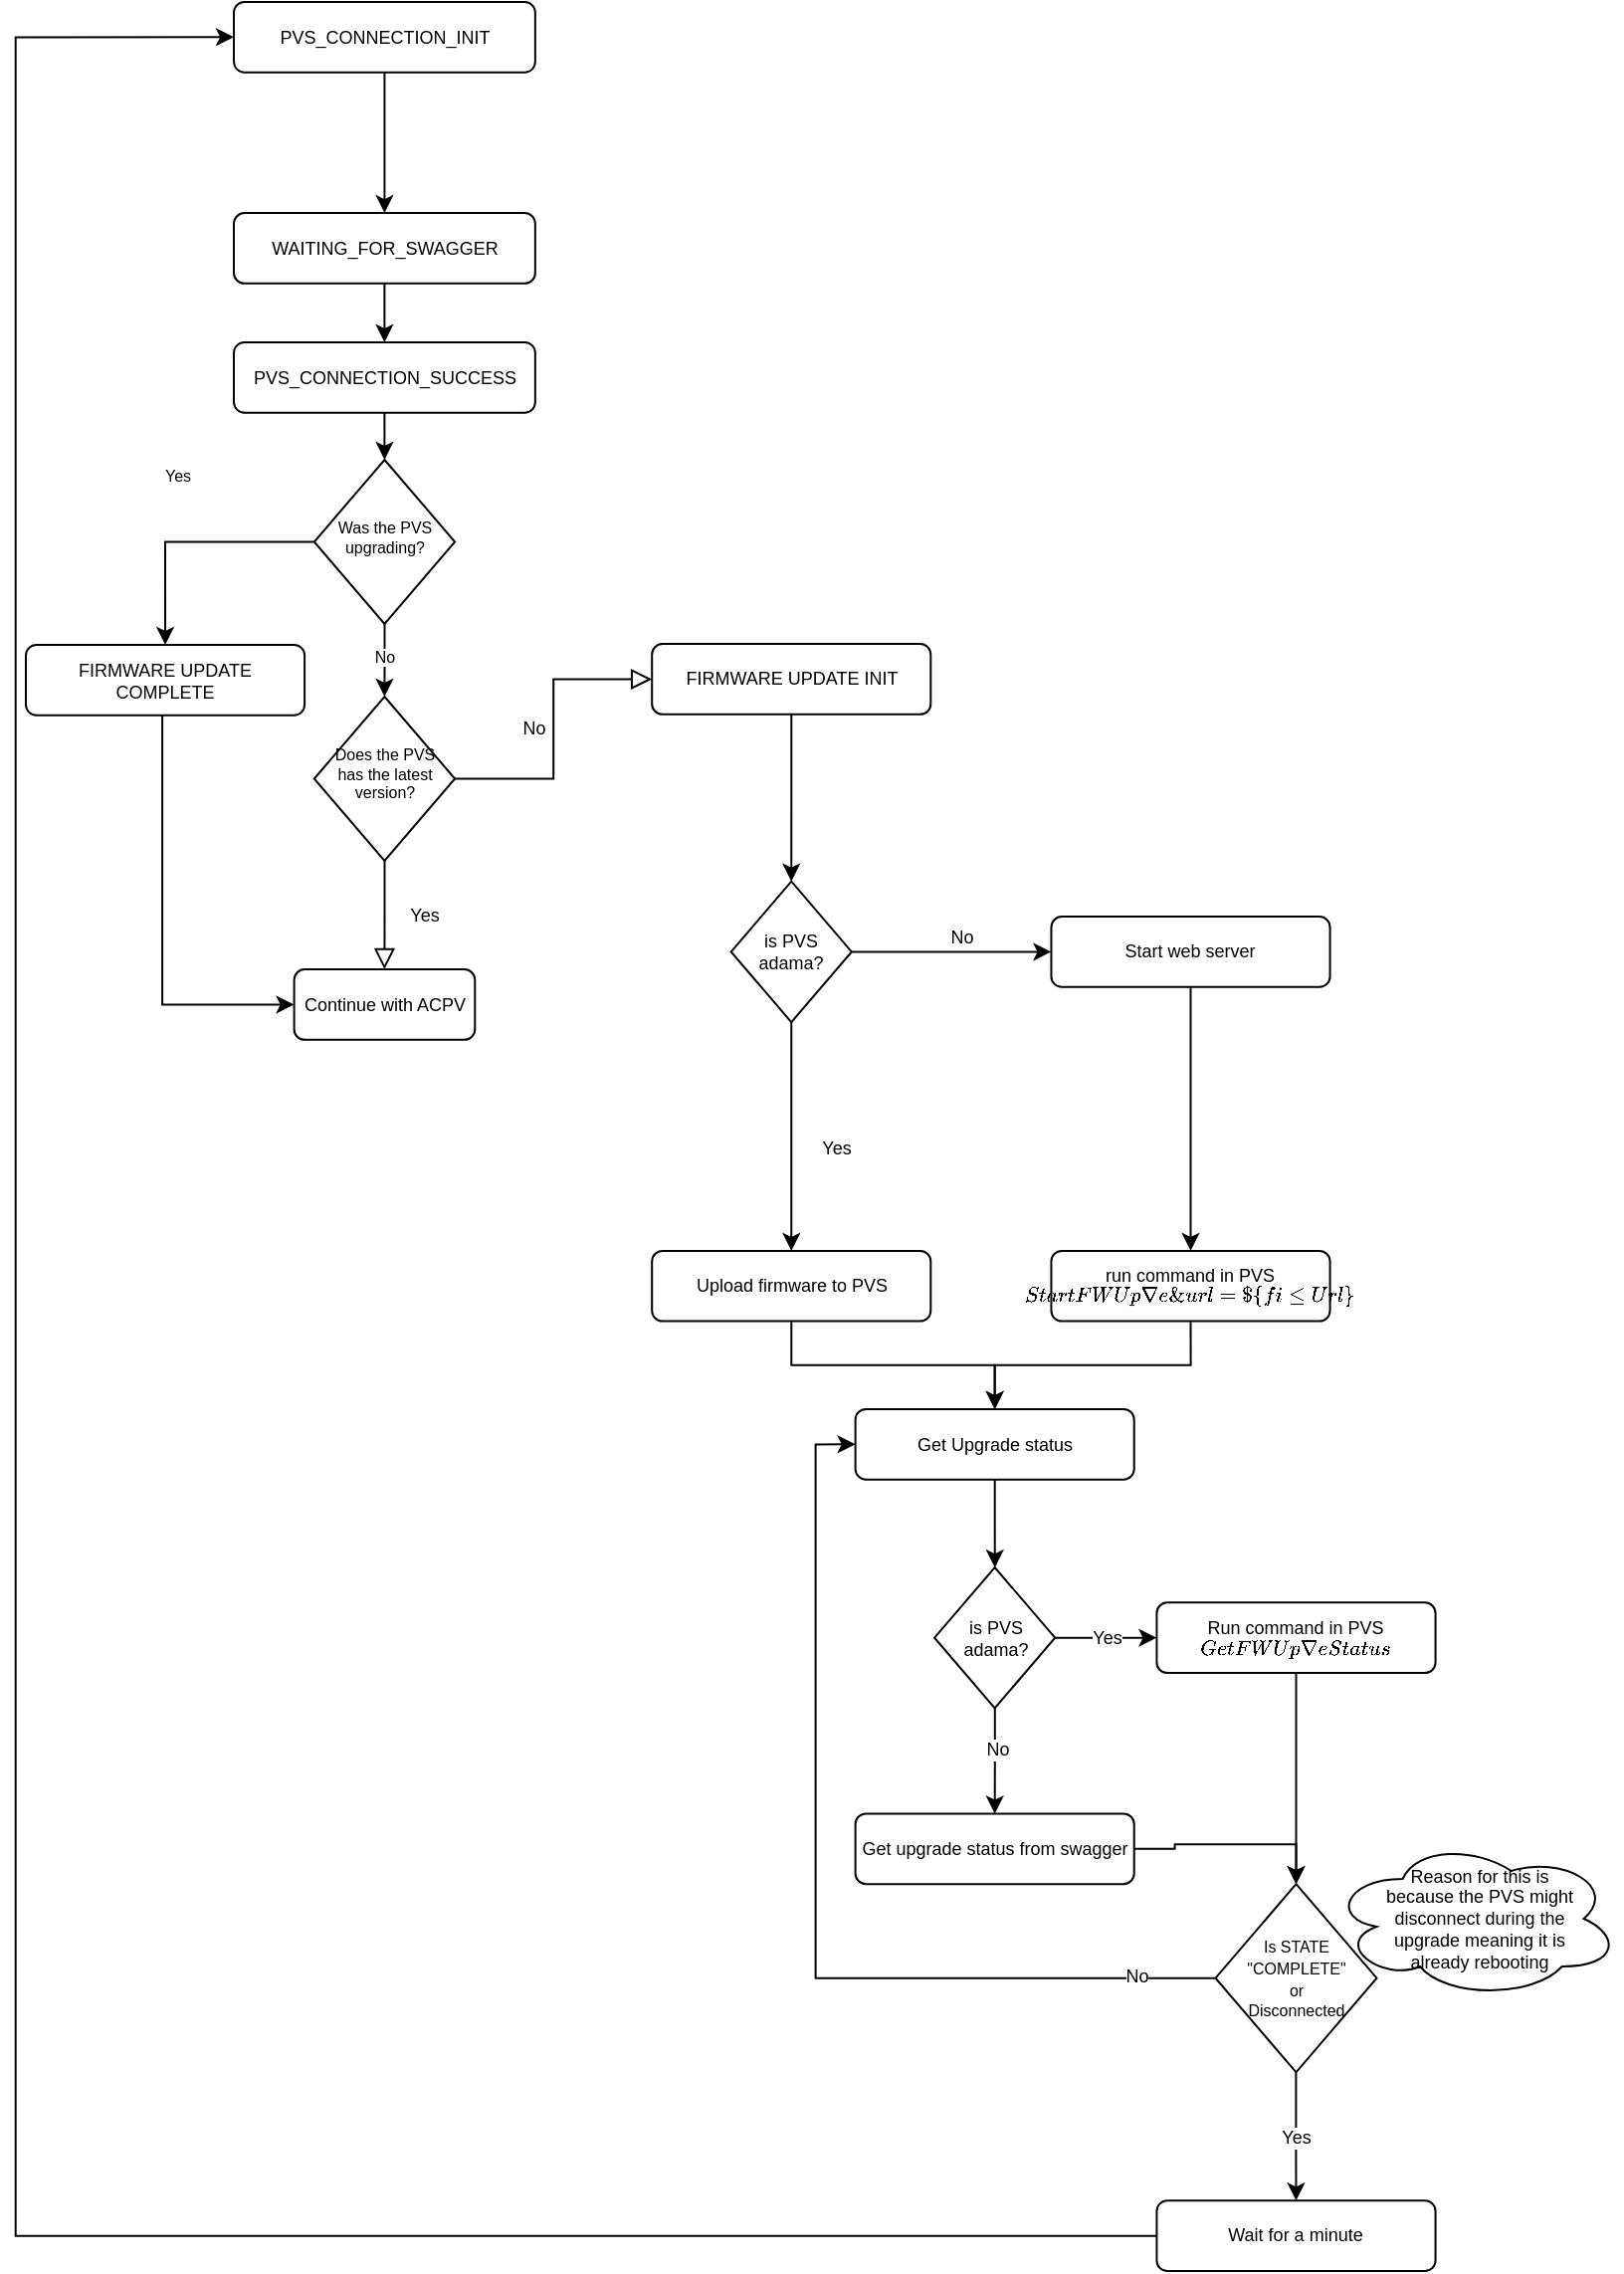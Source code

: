 <mxfile version="13.1.1" type="device"><diagram id="C5RBs43oDa-KdzZeNtuy" name="Page-1"><mxGraphModel dx="1387" dy="1227" grid="0" gridSize="10" guides="1" tooltips="1" connect="1" arrows="1" fold="1" page="1" pageScale="1" pageWidth="827" pageHeight="1169" math="0" shadow="0"><root><mxCell id="WIyWlLk6GJQsqaUBKTNV-0"/><mxCell id="WIyWlLk6GJQsqaUBKTNV-1" parent="WIyWlLk6GJQsqaUBKTNV-0"/><mxCell id="99_zF2-riS0TfscCpnE3-95" value="" style="group;fontSize=10;" vertex="1" connectable="0" parent="WIyWlLk6GJQsqaUBKTNV-1"><mxGeometry x="26" y="7" width="801" height="1140" as="geometry"/></mxCell><mxCell id="99_zF2-riS0TfscCpnE3-39" value="" style="group" vertex="1" connectable="0" parent="99_zF2-riS0TfscCpnE3-95"><mxGeometry x="104.513" width="603.768" height="1140" as="geometry"/></mxCell><mxCell id="WIyWlLk6GJQsqaUBKTNV-3" value="PVS_CONNECTION_INIT" style="rounded=1;whiteSpace=wrap;html=1;fontSize=9;glass=0;strokeWidth=1;shadow=0;" parent="99_zF2-riS0TfscCpnE3-39" vertex="1"><mxGeometry width="151.415" height="35.349" as="geometry"/></mxCell><mxCell id="WIyWlLk6GJQsqaUBKTNV-6" value="Does the PVS has the latest version?" style="rhombus;whiteSpace=wrap;html=1;shadow=0;fontFamily=Helvetica;fontSize=8;align=center;strokeWidth=1;spacing=6;spacingTop=-4;" parent="99_zF2-riS0TfscCpnE3-39" vertex="1"><mxGeometry x="40.367" y="349" width="70.685" height="82.51" as="geometry"/></mxCell><mxCell id="WIyWlLk6GJQsqaUBKTNV-7" value="FIRMWARE UPDATE INIT" style="rounded=1;whiteSpace=wrap;html=1;fontSize=9;glass=0;strokeWidth=1;shadow=0;" parent="99_zF2-riS0TfscCpnE3-39" vertex="1"><mxGeometry x="210.088" y="322.558" width="140.059" height="35.349" as="geometry"/></mxCell><mxCell id="WIyWlLk6GJQsqaUBKTNV-5" value="No" style="edgeStyle=orthogonalEdgeStyle;rounded=0;html=1;jettySize=auto;orthogonalLoop=1;fontSize=9;endArrow=block;endFill=0;endSize=8;strokeWidth=1;shadow=0;labelBackgroundColor=none;" parent="99_zF2-riS0TfscCpnE3-39" source="WIyWlLk6GJQsqaUBKTNV-6" target="WIyWlLk6GJQsqaUBKTNV-7" edge="1"><mxGeometry y="10" relative="1" as="geometry"><mxPoint as="offset"/></mxGeometry></mxCell><mxCell id="WIyWlLk6GJQsqaUBKTNV-12" value="Continue with ACPV" style="rounded=1;whiteSpace=wrap;html=1;fontSize=9;glass=0;strokeWidth=1;shadow=0;" parent="99_zF2-riS0TfscCpnE3-39" vertex="1"><mxGeometry x="30.283" y="486.047" width="90.849" height="35.349" as="geometry"/></mxCell><mxCell id="WIyWlLk6GJQsqaUBKTNV-4" value="Yes" style="rounded=0;html=1;jettySize=auto;orthogonalLoop=1;fontSize=9;endArrow=block;endFill=0;endSize=8;strokeWidth=1;shadow=0;labelBackgroundColor=none;edgeStyle=orthogonalEdgeStyle;" parent="99_zF2-riS0TfscCpnE3-39" source="WIyWlLk6GJQsqaUBKTNV-6" target="WIyWlLk6GJQsqaUBKTNV-12" edge="1"><mxGeometry y="20" relative="1" as="geometry"><mxPoint as="offset"/><mxPoint x="77.6" y="459.535" as="targetPoint"/></mxGeometry></mxCell><mxCell id="99_zF2-riS0TfscCpnE3-84" style="edgeStyle=orthogonalEdgeStyle;rounded=0;orthogonalLoop=1;jettySize=auto;html=1;entryX=0.5;entryY=0;entryDx=0;entryDy=0;fontSize=8;" edge="1" parent="99_zF2-riS0TfscCpnE3-39" source="99_zF2-riS0TfscCpnE3-2" target="99_zF2-riS0TfscCpnE3-82"><mxGeometry relative="1" as="geometry"/></mxCell><mxCell id="99_zF2-riS0TfscCpnE3-2" value="PVS_CONNECTION_SUCCESS" style="rounded=1;whiteSpace=wrap;html=1;fontSize=9;glass=0;strokeWidth=1;shadow=0;" vertex="1" parent="99_zF2-riS0TfscCpnE3-39"><mxGeometry y="170.996" width="151.415" height="35.349" as="geometry"/></mxCell><mxCell id="99_zF2-riS0TfscCpnE3-5" style="edgeStyle=orthogonalEdgeStyle;rounded=0;orthogonalLoop=1;jettySize=auto;html=1;fontSize=9;" edge="1" parent="99_zF2-riS0TfscCpnE3-39" source="99_zF2-riS0TfscCpnE3-3" target="99_zF2-riS0TfscCpnE3-2"><mxGeometry relative="1" as="geometry"/></mxCell><mxCell id="99_zF2-riS0TfscCpnE3-3" value="WAITING_FOR_SWAGGER" style="rounded=1;whiteSpace=wrap;html=1;fontSize=9;glass=0;strokeWidth=1;shadow=0;" vertex="1" parent="99_zF2-riS0TfscCpnE3-39"><mxGeometry y="106.047" width="151.415" height="35.349" as="geometry"/></mxCell><mxCell id="99_zF2-riS0TfscCpnE3-4" style="edgeStyle=orthogonalEdgeStyle;rounded=0;orthogonalLoop=1;jettySize=auto;html=1;fontSize=9;" edge="1" parent="99_zF2-riS0TfscCpnE3-39" source="WIyWlLk6GJQsqaUBKTNV-3" target="99_zF2-riS0TfscCpnE3-3"><mxGeometry relative="1" as="geometry"/></mxCell><mxCell id="99_zF2-riS0TfscCpnE3-9" style="edgeStyle=orthogonalEdgeStyle;rounded=0;orthogonalLoop=1;jettySize=auto;html=1;fontSize=9;" edge="1" parent="99_zF2-riS0TfscCpnE3-39" source="99_zF2-riS0TfscCpnE3-7"><mxGeometry relative="1" as="geometry"><mxPoint x="410.713" y="477.209" as="targetPoint"/></mxGeometry></mxCell><mxCell id="99_zF2-riS0TfscCpnE3-7" value="is PVS adama?" style="rhombus;whiteSpace=wrap;html=1;fontSize=9;" vertex="1" parent="99_zF2-riS0TfscCpnE3-39"><mxGeometry x="249.835" y="441.86" width="60.566" height="70.698" as="geometry"/></mxCell><mxCell id="99_zF2-riS0TfscCpnE3-8" style="edgeStyle=orthogonalEdgeStyle;rounded=0;orthogonalLoop=1;jettySize=auto;html=1;entryX=0.5;entryY=0;entryDx=0;entryDy=0;fontSize=9;" edge="1" parent="99_zF2-riS0TfscCpnE3-39" source="WIyWlLk6GJQsqaUBKTNV-7" target="99_zF2-riS0TfscCpnE3-7"><mxGeometry relative="1" as="geometry"/></mxCell><mxCell id="99_zF2-riS0TfscCpnE3-10" value="No" style="text;html=1;align=center;verticalAlign=middle;resizable=0;points=[];autosize=1;fontSize=9;" vertex="1" parent="99_zF2-riS0TfscCpnE3-39"><mxGeometry x="350.147" y="459.535" width="30" height="20" as="geometry"/></mxCell><mxCell id="99_zF2-riS0TfscCpnE3-14" value="Upload firmware to PVS" style="rounded=1;whiteSpace=wrap;html=1;fontSize=9;glass=0;strokeWidth=1;shadow=0;" vertex="1" parent="99_zF2-riS0TfscCpnE3-39"><mxGeometry x="210.088" y="627.442" width="140.059" height="35.349" as="geometry"/></mxCell><mxCell id="99_zF2-riS0TfscCpnE3-11" style="edgeStyle=orthogonalEdgeStyle;rounded=0;orthogonalLoop=1;jettySize=auto;html=1;entryX=0.5;entryY=0;entryDx=0;entryDy=0;fontSize=9;" edge="1" parent="99_zF2-riS0TfscCpnE3-39" source="99_zF2-riS0TfscCpnE3-7" target="99_zF2-riS0TfscCpnE3-14"><mxGeometry relative="1" as="geometry"><mxPoint x="280.118" y="609.767" as="targetPoint"/></mxGeometry></mxCell><mxCell id="99_zF2-riS0TfscCpnE3-12" value="Yes" style="edgeLabel;html=1;align=center;verticalAlign=middle;resizable=0;points=[];fontSize=9;" vertex="1" connectable="0" parent="99_zF2-riS0TfscCpnE3-11"><mxGeometry x="0.245" y="-2" relative="1" as="geometry"><mxPoint x="24.5" y="-8.33" as="offset"/></mxGeometry></mxCell><mxCell id="99_zF2-riS0TfscCpnE3-15" value="Start web server" style="rounded=1;whiteSpace=wrap;html=1;fontSize=9;glass=0;strokeWidth=1;shadow=0;" vertex="1" parent="99_zF2-riS0TfscCpnE3-39"><mxGeometry x="410.713" y="459.535" width="140.059" height="35.349" as="geometry"/></mxCell><mxCell id="99_zF2-riS0TfscCpnE3-16" value="run command in PVS&lt;br style=&quot;font-size: 9px;&quot;&gt;`StartFWUpgrade&amp;amp;url=${fileUrl}`" style="rounded=1;whiteSpace=wrap;html=1;fontSize=9;glass=0;strokeWidth=1;shadow=0;" vertex="1" parent="99_zF2-riS0TfscCpnE3-39"><mxGeometry x="410.713" y="627.442" width="140.059" height="35.349" as="geometry"/></mxCell><mxCell id="99_zF2-riS0TfscCpnE3-17" style="edgeStyle=orthogonalEdgeStyle;rounded=0;orthogonalLoop=1;jettySize=auto;html=1;entryX=0.5;entryY=0;entryDx=0;entryDy=0;fontSize=9;" edge="1" parent="99_zF2-riS0TfscCpnE3-39" source="99_zF2-riS0TfscCpnE3-15" target="99_zF2-riS0TfscCpnE3-16"><mxGeometry relative="1" as="geometry"/></mxCell><mxCell id="99_zF2-riS0TfscCpnE3-23" value="Get Upgrade status" style="rounded=1;whiteSpace=wrap;html=1;fontSize=9;glass=0;strokeWidth=1;shadow=0;" vertex="1" parent="99_zF2-riS0TfscCpnE3-39"><mxGeometry x="312.294" y="706.977" width="140.059" height="35.349" as="geometry"/></mxCell><mxCell id="99_zF2-riS0TfscCpnE3-21" style="edgeStyle=orthogonalEdgeStyle;rounded=0;orthogonalLoop=1;jettySize=auto;html=1;entryX=0.5;entryY=0;entryDx=0;entryDy=0;fontSize=9;" edge="1" parent="99_zF2-riS0TfscCpnE3-39" source="99_zF2-riS0TfscCpnE3-14" target="99_zF2-riS0TfscCpnE3-23"><mxGeometry relative="1" as="geometry"/></mxCell><mxCell id="99_zF2-riS0TfscCpnE3-22" style="edgeStyle=orthogonalEdgeStyle;rounded=0;orthogonalLoop=1;jettySize=auto;html=1;exitX=0.5;exitY=1;exitDx=0;exitDy=0;fontSize=9;" edge="1" parent="99_zF2-riS0TfscCpnE3-39" source="99_zF2-riS0TfscCpnE3-16" target="99_zF2-riS0TfscCpnE3-23"><mxGeometry relative="1" as="geometry"/></mxCell><mxCell id="99_zF2-riS0TfscCpnE3-24" value="is PVS adama?" style="rhombus;whiteSpace=wrap;html=1;fontSize=9;" vertex="1" parent="99_zF2-riS0TfscCpnE3-39"><mxGeometry x="352.04" y="786.512" width="60.566" height="70.698" as="geometry"/></mxCell><mxCell id="99_zF2-riS0TfscCpnE3-25" style="edgeStyle=orthogonalEdgeStyle;rounded=0;orthogonalLoop=1;jettySize=auto;html=1;fontSize=9;" edge="1" parent="99_zF2-riS0TfscCpnE3-39" source="99_zF2-riS0TfscCpnE3-23" target="99_zF2-riS0TfscCpnE3-24"><mxGeometry relative="1" as="geometry"/></mxCell><mxCell id="99_zF2-riS0TfscCpnE3-26" value="Run command in PVS&lt;br style=&quot;font-size: 9px;&quot;&gt;`GetFWUpgradeStatus`" style="rounded=1;whiteSpace=wrap;html=1;fontSize=9;glass=0;strokeWidth=1;shadow=0;" vertex="1" parent="99_zF2-riS0TfscCpnE3-39"><mxGeometry x="463.709" y="804.186" width="140.059" height="35.349" as="geometry"/></mxCell><mxCell id="99_zF2-riS0TfscCpnE3-27" value="Yes" style="edgeStyle=orthogonalEdgeStyle;rounded=0;orthogonalLoop=1;jettySize=auto;html=1;entryX=0;entryY=0.5;entryDx=0;entryDy=0;fontSize=9;" edge="1" parent="99_zF2-riS0TfscCpnE3-39" source="99_zF2-riS0TfscCpnE3-24" target="99_zF2-riS0TfscCpnE3-26"><mxGeometry relative="1" as="geometry"><Array as="points"><mxPoint x="437.767" y="822"/><mxPoint x="437.767" y="822"/></Array></mxGeometry></mxCell><mxCell id="99_zF2-riS0TfscCpnE3-30" value="Get upgrade status from swagger" style="rounded=1;whiteSpace=wrap;html=1;fontSize=9;glass=0;strokeWidth=1;shadow=0;" vertex="1" parent="99_zF2-riS0TfscCpnE3-39"><mxGeometry x="312.294" y="910.233" width="140.059" height="35.349" as="geometry"/></mxCell><mxCell id="99_zF2-riS0TfscCpnE3-28" style="edgeStyle=orthogonalEdgeStyle;rounded=0;orthogonalLoop=1;jettySize=auto;html=1;fontSize=9;" edge="1" parent="99_zF2-riS0TfscCpnE3-39" source="99_zF2-riS0TfscCpnE3-24" target="99_zF2-riS0TfscCpnE3-30"><mxGeometry relative="1" as="geometry"><mxPoint x="382.323" y="936.744" as="targetPoint"/></mxGeometry></mxCell><mxCell id="99_zF2-riS0TfscCpnE3-29" value="No" style="edgeLabel;html=1;align=center;verticalAlign=middle;resizable=0;points=[];fontSize=9;" vertex="1" connectable="0" parent="99_zF2-riS0TfscCpnE3-28"><mxGeometry x="-0.203" y="1" relative="1" as="geometry"><mxPoint as="offset"/></mxGeometry></mxCell><mxCell id="99_zF2-riS0TfscCpnE3-34" style="edgeStyle=orthogonalEdgeStyle;rounded=0;orthogonalLoop=1;jettySize=auto;html=1;entryX=0;entryY=0.5;entryDx=0;entryDy=0;fontSize=9;" edge="1" parent="99_zF2-riS0TfscCpnE3-39" source="99_zF2-riS0TfscCpnE3-31" target="99_zF2-riS0TfscCpnE3-23"><mxGeometry relative="1" as="geometry"/></mxCell><mxCell id="99_zF2-riS0TfscCpnE3-36" value="No" style="edgeLabel;html=1;align=center;verticalAlign=middle;resizable=0;points=[];fontSize=9;" vertex="1" connectable="0" parent="99_zF2-riS0TfscCpnE3-34"><mxGeometry x="-0.836" y="-1" relative="1" as="geometry"><mxPoint as="offset"/></mxGeometry></mxCell><mxCell id="99_zF2-riS0TfscCpnE3-37" value="Yes" style="edgeStyle=orthogonalEdgeStyle;rounded=0;orthogonalLoop=1;jettySize=auto;html=1;fontSize=9;" edge="1" parent="99_zF2-riS0TfscCpnE3-39" source="99_zF2-riS0TfscCpnE3-31"><mxGeometry relative="1" as="geometry"><mxPoint x="533.738" y="1104.651" as="targetPoint"/><Array as="points"><mxPoint x="534.117" y="1086.977"/><mxPoint x="534.117" y="1086.977"/></Array></mxGeometry></mxCell><mxCell id="99_zF2-riS0TfscCpnE3-31" value="&lt;font style=&quot;font-size: 8px&quot;&gt;Is STATE &quot;COMPLETE&quot;&lt;br&gt;or&lt;br&gt;Disconnected&lt;/font&gt;" style="rhombus;whiteSpace=wrap;html=1;fontSize=9;" vertex="1" parent="99_zF2-riS0TfscCpnE3-39"><mxGeometry x="493.235" y="945.581" width="81.007" height="94.558" as="geometry"/></mxCell><mxCell id="99_zF2-riS0TfscCpnE3-33" style="edgeStyle=orthogonalEdgeStyle;rounded=0;orthogonalLoop=1;jettySize=auto;html=1;entryX=0.5;entryY=0;entryDx=0;entryDy=0;fontSize=9;" edge="1" parent="99_zF2-riS0TfscCpnE3-39" source="99_zF2-riS0TfscCpnE3-26" target="99_zF2-riS0TfscCpnE3-31"><mxGeometry relative="1" as="geometry"/></mxCell><mxCell id="99_zF2-riS0TfscCpnE3-32" style="edgeStyle=orthogonalEdgeStyle;rounded=0;orthogonalLoop=1;jettySize=auto;html=1;entryX=0.5;entryY=0;entryDx=0;entryDy=0;fontSize=9;" edge="1" parent="99_zF2-riS0TfscCpnE3-39" source="99_zF2-riS0TfscCpnE3-30" target="99_zF2-riS0TfscCpnE3-31"><mxGeometry relative="1" as="geometry"/></mxCell><mxCell id="99_zF2-riS0TfscCpnE3-42" style="edgeStyle=orthogonalEdgeStyle;rounded=0;orthogonalLoop=1;jettySize=auto;html=1;entryX=0;entryY=0.5;entryDx=0;entryDy=0;fontSize=9;" edge="1" parent="99_zF2-riS0TfscCpnE3-39" source="99_zF2-riS0TfscCpnE3-38" target="WIyWlLk6GJQsqaUBKTNV-3"><mxGeometry relative="1" as="geometry"><Array as="points"><mxPoint x="-109.656" y="1122"/><mxPoint x="-109.656" y="18"/></Array></mxGeometry></mxCell><mxCell id="99_zF2-riS0TfscCpnE3-38" value="Wait for a minute" style="rounded=1;whiteSpace=wrap;html=1;fontSize=9;glass=0;strokeWidth=1;shadow=0;" vertex="1" parent="99_zF2-riS0TfscCpnE3-39"><mxGeometry x="463.709" y="1104.651" width="140.059" height="35.349" as="geometry"/></mxCell><mxCell id="99_zF2-riS0TfscCpnE3-85" style="edgeStyle=orthogonalEdgeStyle;rounded=0;orthogonalLoop=1;jettySize=auto;html=1;entryX=0.5;entryY=0;entryDx=0;entryDy=0;fontSize=8;" edge="1" parent="99_zF2-riS0TfscCpnE3-39" source="99_zF2-riS0TfscCpnE3-82" target="WIyWlLk6GJQsqaUBKTNV-6"><mxGeometry relative="1" as="geometry"/></mxCell><mxCell id="99_zF2-riS0TfscCpnE3-86" value="No" style="edgeLabel;html=1;align=center;verticalAlign=middle;resizable=0;points=[];fontSize=8;" vertex="1" connectable="0" parent="99_zF2-riS0TfscCpnE3-85"><mxGeometry x="-0.297" y="-1" relative="1" as="geometry"><mxPoint y="3" as="offset"/></mxGeometry></mxCell><mxCell id="99_zF2-riS0TfscCpnE3-82" value="Was the PVS upgrading?" style="rhombus;whiteSpace=wrap;html=1;shadow=0;fontFamily=Helvetica;fontSize=8;align=center;strokeWidth=1;spacing=6;spacingTop=-4;" vertex="1" parent="99_zF2-riS0TfscCpnE3-39"><mxGeometry x="40.367" y="230" width="70.685" height="82.51" as="geometry"/></mxCell><mxCell id="99_zF2-riS0TfscCpnE3-40" value="Reason for this is because the PVS might disconnect during the upgrade meaning it is already rebooting" style="ellipse;shape=cloud;whiteSpace=wrap;html=1;fontSize=9;spacingLeft=25;spacingRight=20;" vertex="1" parent="99_zF2-riS0TfscCpnE3-95"><mxGeometry x="655.363" y="923" width="145.637" height="80" as="geometry"/></mxCell><mxCell id="99_zF2-riS0TfscCpnE3-90" value="FIRMWARE UPDATE COMPLETE" style="rounded=1;whiteSpace=wrap;html=1;fontSize=9;glass=0;strokeWidth=1;shadow=0;" vertex="1" parent="99_zF2-riS0TfscCpnE3-95"><mxGeometry y="322.998" width="140.059" height="35.349" as="geometry"/></mxCell><mxCell id="99_zF2-riS0TfscCpnE3-87" style="edgeStyle=orthogonalEdgeStyle;rounded=0;orthogonalLoop=1;jettySize=auto;html=1;fontSize=8;entryX=0.5;entryY=0;entryDx=0;entryDy=0;" edge="1" parent="99_zF2-riS0TfscCpnE3-95" source="99_zF2-riS0TfscCpnE3-82" target="99_zF2-riS0TfscCpnE3-90"><mxGeometry relative="1" as="geometry"><mxPoint x="291.026" y="271.255" as="targetPoint"/><Array as="points"/></mxGeometry></mxCell><mxCell id="99_zF2-riS0TfscCpnE3-88" value="Yes" style="edgeLabel;html=1;align=center;verticalAlign=middle;resizable=0;points=[];fontSize=8;" vertex="1" connectable="0" parent="99_zF2-riS0TfscCpnE3-87"><mxGeometry x="0.0" y="-13" relative="1" as="geometry"><mxPoint x="-5.6" y="-20.31" as="offset"/></mxGeometry></mxCell><mxCell id="99_zF2-riS0TfscCpnE3-93" style="edgeStyle=orthogonalEdgeStyle;rounded=0;orthogonalLoop=1;jettySize=auto;html=1;fontSize=8;entryX=0;entryY=0.5;entryDx=0;entryDy=0;" edge="1" parent="99_zF2-riS0TfscCpnE3-95" source="99_zF2-riS0TfscCpnE3-90" target="WIyWlLk6GJQsqaUBKTNV-12"><mxGeometry relative="1" as="geometry"><mxPoint x="102.8" y="509" as="targetPoint"/><Array as="points"><mxPoint x="68.532" y="453"/><mxPoint x="68.532" y="504"/></Array></mxGeometry></mxCell></root></mxGraphModel></diagram></mxfile>
